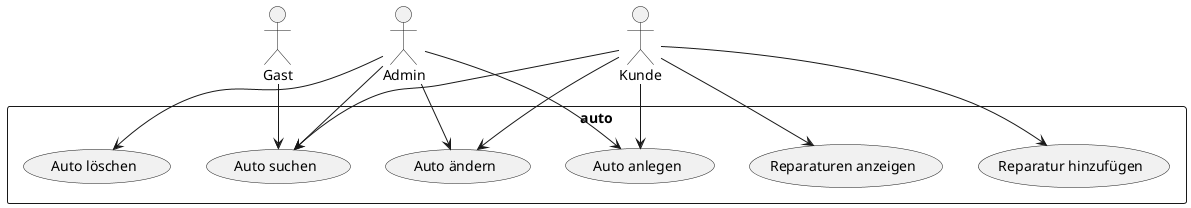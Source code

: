 @startuml Use Cases

actor Gast
actor Admin
actor Kunde

rectangle auto {
    Gast --> (Auto suchen)
    Admin --> (Auto suchen)
    Admin --> (Auto anlegen)
    Admin --> (Auto ändern)
    Admin --> (Auto löschen)
    Kunde --> (Auto suchen)
    Kunde --> (Auto anlegen)
    Kunde --> (Auto ändern)
    Kunde --> (Reparatur hinzufügen)
    Kunde --> (Reparaturen anzeigen)
}

@enduml
